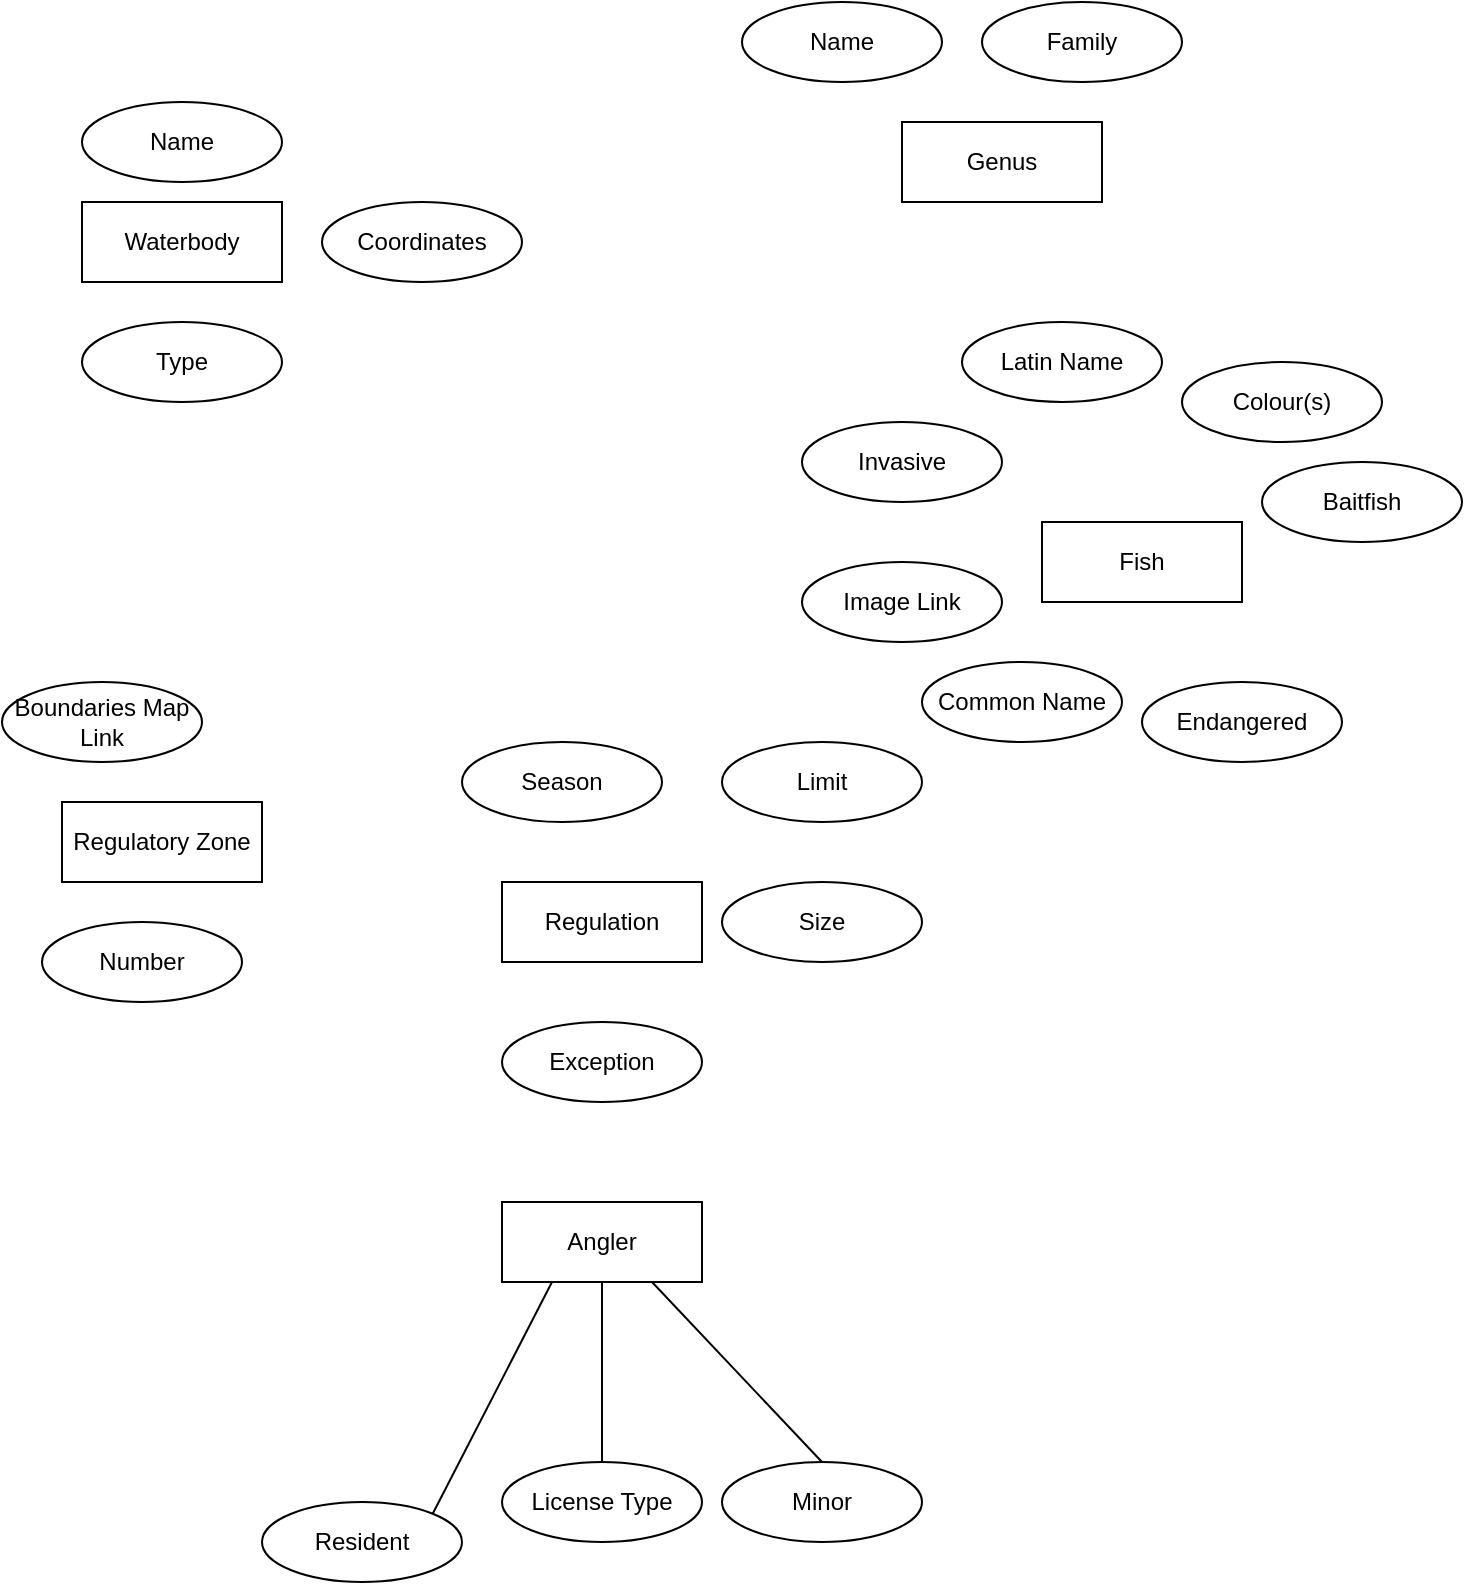 <mxfile version="14.2.9" type="github">
  <diagram id="pit35Gjr5BxQwp9i9x-L" name="Page-1">
    <mxGraphModel dx="1130" dy="803" grid="1" gridSize="10" guides="1" tooltips="1" connect="1" arrows="1" fold="1" page="1" pageScale="1" pageWidth="850" pageHeight="1100" math="0" shadow="0">
      <root>
        <mxCell id="0" />
        <mxCell id="1" parent="0" />
        <mxCell id="DeLjIFIHtkPTmjhLvVjW-1" value="Regulatory Zone" style="whiteSpace=wrap;html=1;align=center;" vertex="1" parent="1">
          <mxGeometry x="80" y="420" width="100" height="40" as="geometry" />
        </mxCell>
        <mxCell id="DeLjIFIHtkPTmjhLvVjW-2" value="Fish" style="whiteSpace=wrap;html=1;align=center;" vertex="1" parent="1">
          <mxGeometry x="570" y="280" width="100" height="40" as="geometry" />
        </mxCell>
        <mxCell id="DeLjIFIHtkPTmjhLvVjW-3" value="&lt;div&gt;Genus&lt;/div&gt;" style="whiteSpace=wrap;html=1;align=center;" vertex="1" parent="1">
          <mxGeometry x="500" y="80" width="100" height="40" as="geometry" />
        </mxCell>
        <mxCell id="DeLjIFIHtkPTmjhLvVjW-4" value="Waterbody" style="whiteSpace=wrap;html=1;align=center;" vertex="1" parent="1">
          <mxGeometry x="90" y="120" width="100" height="40" as="geometry" />
        </mxCell>
        <mxCell id="DeLjIFIHtkPTmjhLvVjW-5" value="Angler" style="whiteSpace=wrap;html=1;align=center;" vertex="1" parent="1">
          <mxGeometry x="300" y="620" width="100" height="40" as="geometry" />
        </mxCell>
        <mxCell id="DeLjIFIHtkPTmjhLvVjW-6" value="License Type" style="ellipse;whiteSpace=wrap;html=1;align=center;" vertex="1" parent="1">
          <mxGeometry x="300" y="750" width="100" height="40" as="geometry" />
        </mxCell>
        <mxCell id="DeLjIFIHtkPTmjhLvVjW-8" value="Resident" style="ellipse;whiteSpace=wrap;html=1;align=center;" vertex="1" parent="1">
          <mxGeometry x="180" y="770" width="100" height="40" as="geometry" />
        </mxCell>
        <mxCell id="DeLjIFIHtkPTmjhLvVjW-10" value="&lt;div&gt;Minor&lt;/div&gt;" style="ellipse;whiteSpace=wrap;html=1;align=center;" vertex="1" parent="1">
          <mxGeometry x="410" y="750" width="100" height="40" as="geometry" />
        </mxCell>
        <mxCell id="DeLjIFIHtkPTmjhLvVjW-12" value="" style="endArrow=none;html=1;exitX=1;exitY=0;exitDx=0;exitDy=0;entryX=0.25;entryY=1;entryDx=0;entryDy=0;" edge="1" parent="1" source="DeLjIFIHtkPTmjhLvVjW-8" target="DeLjIFIHtkPTmjhLvVjW-5">
          <mxGeometry width="50" height="50" relative="1" as="geometry">
            <mxPoint x="230" y="760" as="sourcePoint" />
            <mxPoint x="320" y="670" as="targetPoint" />
          </mxGeometry>
        </mxCell>
        <mxCell id="DeLjIFIHtkPTmjhLvVjW-14" value="" style="endArrow=none;html=1;exitX=0.5;exitY=0;exitDx=0;exitDy=0;entryX=0.5;entryY=1;entryDx=0;entryDy=0;" edge="1" parent="1" source="DeLjIFIHtkPTmjhLvVjW-6" target="DeLjIFIHtkPTmjhLvVjW-5">
          <mxGeometry width="50" height="50" relative="1" as="geometry">
            <mxPoint x="270" y="720" as="sourcePoint" />
            <mxPoint x="320" y="670" as="targetPoint" />
          </mxGeometry>
        </mxCell>
        <mxCell id="DeLjIFIHtkPTmjhLvVjW-15" value="" style="endArrow=none;html=1;exitX=0.5;exitY=0;exitDx=0;exitDy=0;entryX=0.75;entryY=1;entryDx=0;entryDy=0;" edge="1" parent="1" source="DeLjIFIHtkPTmjhLvVjW-10" target="DeLjIFIHtkPTmjhLvVjW-5">
          <mxGeometry width="50" height="50" relative="1" as="geometry">
            <mxPoint x="270" y="720" as="sourcePoint" />
            <mxPoint x="320" y="670" as="targetPoint" />
          </mxGeometry>
        </mxCell>
        <mxCell id="DeLjIFIHtkPTmjhLvVjW-16" value="&lt;div&gt;Type&lt;/div&gt;" style="ellipse;whiteSpace=wrap;html=1;align=center;" vertex="1" parent="1">
          <mxGeometry x="90" y="180" width="100" height="40" as="geometry" />
        </mxCell>
        <mxCell id="DeLjIFIHtkPTmjhLvVjW-17" value="Number" style="ellipse;whiteSpace=wrap;html=1;align=center;" vertex="1" parent="1">
          <mxGeometry x="70" y="480" width="100" height="40" as="geometry" />
        </mxCell>
        <mxCell id="DeLjIFIHtkPTmjhLvVjW-18" value="Invasive" style="ellipse;whiteSpace=wrap;html=1;align=center;" vertex="1" parent="1">
          <mxGeometry x="450" y="230" width="100" height="40" as="geometry" />
        </mxCell>
        <mxCell id="DeLjIFIHtkPTmjhLvVjW-19" value="Common Name" style="ellipse;whiteSpace=wrap;html=1;align=center;" vertex="1" parent="1">
          <mxGeometry x="510" y="350" width="100" height="40" as="geometry" />
        </mxCell>
        <mxCell id="DeLjIFIHtkPTmjhLvVjW-20" value="&lt;div&gt;Name&lt;/div&gt;" style="ellipse;whiteSpace=wrap;html=1;align=center;" vertex="1" parent="1">
          <mxGeometry x="420" y="20" width="100" height="40" as="geometry" />
        </mxCell>
        <mxCell id="DeLjIFIHtkPTmjhLvVjW-21" value="Endangered" style="ellipse;whiteSpace=wrap;html=1;align=center;" vertex="1" parent="1">
          <mxGeometry x="620" y="360" width="100" height="40" as="geometry" />
        </mxCell>
        <mxCell id="DeLjIFIHtkPTmjhLvVjW-22" value="Latin Name" style="ellipse;whiteSpace=wrap;html=1;align=center;" vertex="1" parent="1">
          <mxGeometry x="530" y="180" width="100" height="40" as="geometry" />
        </mxCell>
        <mxCell id="DeLjIFIHtkPTmjhLvVjW-23" value="Family" style="ellipse;whiteSpace=wrap;html=1;align=center;" vertex="1" parent="1">
          <mxGeometry x="540" y="20" width="100" height="40" as="geometry" />
        </mxCell>
        <mxCell id="DeLjIFIHtkPTmjhLvVjW-24" value="Baitfish" style="ellipse;whiteSpace=wrap;html=1;align=center;" vertex="1" parent="1">
          <mxGeometry x="680" y="250" width="100" height="40" as="geometry" />
        </mxCell>
        <mxCell id="DeLjIFIHtkPTmjhLvVjW-25" value="Limit" style="ellipse;whiteSpace=wrap;html=1;align=center;" vertex="1" parent="1">
          <mxGeometry x="410" y="390" width="100" height="40" as="geometry" />
        </mxCell>
        <mxCell id="DeLjIFIHtkPTmjhLvVjW-26" value="Image Link" style="ellipse;whiteSpace=wrap;html=1;align=center;" vertex="1" parent="1">
          <mxGeometry x="450" y="300" width="100" height="40" as="geometry" />
        </mxCell>
        <mxCell id="DeLjIFIHtkPTmjhLvVjW-27" value="Boundaries Map Link" style="ellipse;whiteSpace=wrap;html=1;align=center;" vertex="1" parent="1">
          <mxGeometry x="50" y="360" width="100" height="40" as="geometry" />
        </mxCell>
        <mxCell id="DeLjIFIHtkPTmjhLvVjW-28" value="Regulation" style="whiteSpace=wrap;html=1;align=center;" vertex="1" parent="1">
          <mxGeometry x="300" y="460" width="100" height="40" as="geometry" />
        </mxCell>
        <mxCell id="DeLjIFIHtkPTmjhLvVjW-29" value="Exception" style="ellipse;whiteSpace=wrap;html=1;align=center;" vertex="1" parent="1">
          <mxGeometry x="300" y="530" width="100" height="40" as="geometry" />
        </mxCell>
        <mxCell id="DeLjIFIHtkPTmjhLvVjW-30" value="Season" style="ellipse;whiteSpace=wrap;html=1;align=center;" vertex="1" parent="1">
          <mxGeometry x="280" y="390" width="100" height="40" as="geometry" />
        </mxCell>
        <mxCell id="DeLjIFIHtkPTmjhLvVjW-31" value="Name" style="ellipse;whiteSpace=wrap;html=1;align=center;" vertex="1" parent="1">
          <mxGeometry x="90" y="70" width="100" height="40" as="geometry" />
        </mxCell>
        <mxCell id="DeLjIFIHtkPTmjhLvVjW-32" value="Coordinates" style="ellipse;whiteSpace=wrap;html=1;align=center;" vertex="1" parent="1">
          <mxGeometry x="210" y="120" width="100" height="40" as="geometry" />
        </mxCell>
        <mxCell id="DeLjIFIHtkPTmjhLvVjW-33" value="Size" style="ellipse;whiteSpace=wrap;html=1;align=center;" vertex="1" parent="1">
          <mxGeometry x="410" y="460" width="100" height="40" as="geometry" />
        </mxCell>
        <mxCell id="DeLjIFIHtkPTmjhLvVjW-34" value="Colour(s)" style="ellipse;whiteSpace=wrap;html=1;align=center;" vertex="1" parent="1">
          <mxGeometry x="640" y="200" width="100" height="40" as="geometry" />
        </mxCell>
      </root>
    </mxGraphModel>
  </diagram>
</mxfile>

